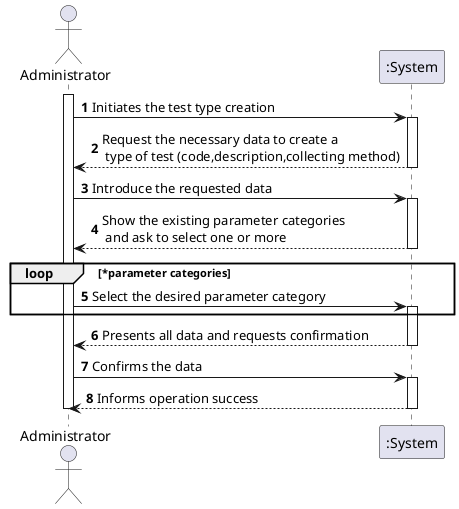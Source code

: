 @startuml
autonumber
actor "Administrator" as Adm

activate Adm
Adm -> ":System" : Initiates the test type creation
activate ":System"
":System" --> Adm : Request the necessary data to create a\n type of test (code,description,collecting method)
deactivate ":System"

Adm -> ":System" : Introduce the requested data
activate ":System"
":System" --> Adm : Show the existing parameter categories\n and ask to select one or more
deactivate ":System"
 loop *parameter categories
    Adm -> ":System" : Select the desired parameter category
    activate ":System"

 end
":System" --> Adm : Presents all data and requests confirmation
deactivate ":System"

Adm -> ":System" : Confirms the data
activate ":System"
":System" --> Adm : Informs operation success
deactivate ":System"

deactivate Adm

@enduml